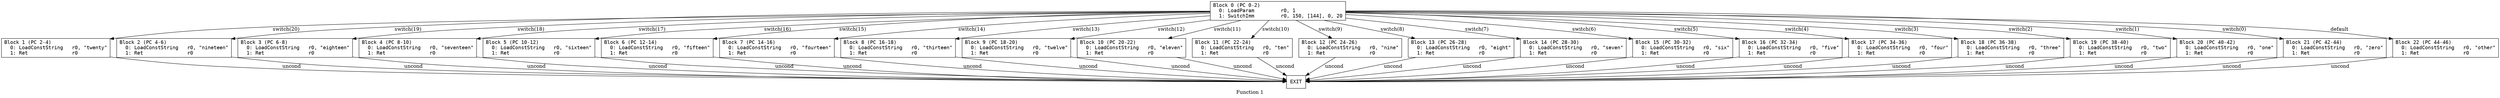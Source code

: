 // Function 1 from dense_switch_test
// Generated from data/dense_switch_test.dot

digraph {
  rankdir=TB;
  node [shape=box, fontname="monospace"];

  label = "Function 1";
  style = filled;
  color = lightgrey;

  f1_n0 [ label = "Block 0 (PC 0-2)\l  0: LoadParam         r0, 1\l  1: SwitchImm         r0, 150, [144], 0, 20\l" ]
  f1_n1 [ label = "Block 1 (PC 2-4)\l  0: LoadConstString   r0, \"twenty\"\l  1: Ret               r0\l" ]
  f1_n2 [ label = "Block 2 (PC 4-6)\l  0: LoadConstString   r0, \"nineteen\"\l  1: Ret               r0\l" ]
  f1_n3 [ label = "Block 3 (PC 6-8)\l  0: LoadConstString   r0, \"eighteen\"\l  1: Ret               r0\l" ]
  f1_n4 [ label = "Block 4 (PC 8-10)\l  0: LoadConstString   r0, \"seventeen\"\l  1: Ret               r0\l" ]
  f1_n5 [ label = "Block 5 (PC 10-12)\l  0: LoadConstString   r0, \"sixteen\"\l  1: Ret               r0\l" ]
  f1_n6 [ label = "Block 6 (PC 12-14)\l  0: LoadConstString   r0, \"fifteen\"\l  1: Ret               r0\l" ]
  f1_n7 [ label = "Block 7 (PC 14-16)\l  0: LoadConstString   r0, \"fourteen\"\l  1: Ret               r0\l" ]
  f1_n8 [ label = "Block 8 (PC 16-18)\l  0: LoadConstString   r0, \"thirteen\"\l  1: Ret               r0\l" ]
  f1_n9 [ label = "Block 9 (PC 18-20)\l  0: LoadConstString   r0, \"twelve\"\l  1: Ret               r0\l" ]
  f1_n10 [ label = "Block 10 (PC 20-22)\l  0: LoadConstString   r0, \"eleven\"\l  1: Ret               r0\l" ]
  f1_n11 [ label = "Block 11 (PC 22-24)\l  0: LoadConstString   r0, \"ten\"\l  1: Ret               r0\l" ]
  f1_n12 [ label = "Block 12 (PC 24-26)\l  0: LoadConstString   r0, \"nine\"\l  1: Ret               r0\l" ]
  f1_n13 [ label = "Block 13 (PC 26-28)\l  0: LoadConstString   r0, \"eight\"\l  1: Ret               r0\l" ]
  f1_n14 [ label = "Block 14 (PC 28-30)\l  0: LoadConstString   r0, \"seven\"\l  1: Ret               r0\l" ]
  f1_n15 [ label = "Block 15 (PC 30-32)\l  0: LoadConstString   r0, \"six\"\l  1: Ret               r0\l" ]
  f1_n16 [ label = "Block 16 (PC 32-34)\l  0: LoadConstString   r0, \"five\"\l  1: Ret               r0\l" ]
  f1_n17 [ label = "Block 17 (PC 34-36)\l  0: LoadConstString   r0, \"four\"\l  1: Ret               r0\l" ]
  f1_n18 [ label = "Block 18 (PC 36-38)\l  0: LoadConstString   r0, \"three\"\l  1: Ret               r0\l" ]
  f1_n19 [ label = "Block 19 (PC 38-40)\l  0: LoadConstString   r0, \"two\"\l  1: Ret               r0\l" ]
  f1_n20 [ label = "Block 20 (PC 40-42)\l  0: LoadConstString   r0, \"one\"\l  1: Ret               r0\l" ]
  f1_n21 [ label = "Block 21 (PC 42-44)\l  0: LoadConstString   r0, \"zero\"\l  1: Ret               r0\l" ]
  f1_n22 [ label = "Block 22 (PC 44-46)\l  0: LoadConstString   r0, \"other\"\l  1: Ret               r0\l" ]
  f1_n23 [ label = "EXIT" ]

  f1_n0 -> f1_n22 [label="default"]
  f1_n0 -> f1_n21 [label="switch(0)"]
  f1_n0 -> f1_n20 [label="switch(1)"]
  f1_n0 -> f1_n19 [label="switch(2)"]
  f1_n0 -> f1_n18 [label="switch(3)"]
  f1_n0 -> f1_n17 [label="switch(4)"]
  f1_n0 -> f1_n16 [label="switch(5)"]
  f1_n0 -> f1_n15 [label="switch(6)"]
  f1_n0 -> f1_n14 [label="switch(7)"]
  f1_n0 -> f1_n13 [label="switch(8)"]
  f1_n0 -> f1_n12 [label="switch(9)"]
  f1_n0 -> f1_n11 [label="switch(10)"]
  f1_n0 -> f1_n10 [label="switch(11)"]
  f1_n0 -> f1_n9 [label="switch(12)"]
  f1_n0 -> f1_n8 [label="switch(13)"]
  f1_n0 -> f1_n7 [label="switch(14)"]
  f1_n0 -> f1_n6 [label="switch(15)"]
  f1_n0 -> f1_n5 [label="switch(16)"]
  f1_n0 -> f1_n4 [label="switch(17)"]
  f1_n0 -> f1_n3 [label="switch(18)"]
  f1_n0 -> f1_n2 [label="switch(19)"]
  f1_n0 -> f1_n1 [label="switch(20)"]
  f1_n1 -> f1_n23 [label="uncond"]
  f1_n2 -> f1_n23 [label="uncond"]
  f1_n3 -> f1_n23 [label="uncond"]
  f1_n4 -> f1_n23 [label="uncond"]
  f1_n5 -> f1_n23 [label="uncond"]
  f1_n6 -> f1_n23 [label="uncond"]
  f1_n7 -> f1_n23 [label="uncond"]
  f1_n8 -> f1_n23 [label="uncond"]
  f1_n9 -> f1_n23 [label="uncond"]
  f1_n10 -> f1_n23 [label="uncond"]
  f1_n11 -> f1_n23 [label="uncond"]
  f1_n12 -> f1_n23 [label="uncond"]
  f1_n13 -> f1_n23 [label="uncond"]
  f1_n14 -> f1_n23 [label="uncond"]
  f1_n15 -> f1_n23 [label="uncond"]
  f1_n16 -> f1_n23 [label="uncond"]
  f1_n17 -> f1_n23 [label="uncond"]
  f1_n18 -> f1_n23 [label="uncond"]
  f1_n19 -> f1_n23 [label="uncond"]
  f1_n20 -> f1_n23 [label="uncond"]
  f1_n21 -> f1_n23 [label="uncond"]
  f1_n22 -> f1_n23 [label="uncond"]
}
